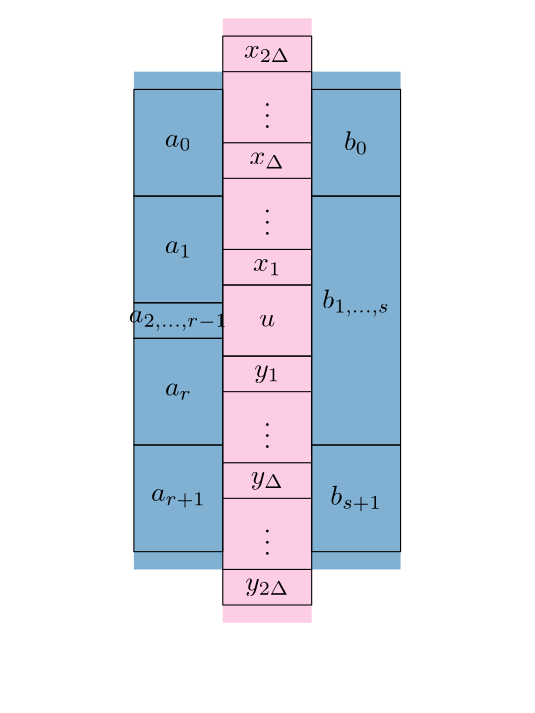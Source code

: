 <?xml version="1.0"?>
<!DOCTYPE ipe SYSTEM "ipe.dtd">
<ipe version="70206" creator="Ipe 7.2.7">
<info created="D:20181004123132" modified="D:20181004153853"/>
<preamble></preamble>
<ipestyle name="basic">
<symbol name="arrow/arc(spx)">
<path stroke="sym-stroke" fill="sym-stroke" pen="sym-pen">
0 0 m
-1 0.333 l
-1 -0.333 l
h
</path>
</symbol>
<symbol name="arrow/farc(spx)">
<path stroke="sym-stroke" fill="white" pen="sym-pen">
0 0 m
-1 0.333 l
-1 -0.333 l
h
</path>
</symbol>
<symbol name="arrow/ptarc(spx)">
<path stroke="sym-stroke" fill="sym-stroke" pen="sym-pen">
0 0 m
-1 0.333 l
-0.8 0 l
-1 -0.333 l
h
</path>
</symbol>
<symbol name="arrow/fptarc(spx)">
<path stroke="sym-stroke" fill="white" pen="sym-pen">
0 0 m
-1 0.333 l
-0.8 0 l
-1 -0.333 l
h
</path>
</symbol>
<symbol name="mark/circle(sx)" transformations="translations">
<path fill="sym-stroke">
0.6 0 0 0.6 0 0 e
0.4 0 0 0.4 0 0 e
</path>
</symbol>
<symbol name="mark/disk(sx)" transformations="translations">
<path fill="sym-stroke">
0.6 0 0 0.6 0 0 e
</path>
</symbol>
<symbol name="mark/fdisk(sfx)" transformations="translations">
<group>
<path fill="sym-fill">
0.5 0 0 0.5 0 0 e
</path>
<path fill="sym-stroke" fillrule="eofill">
0.6 0 0 0.6 0 0 e
0.4 0 0 0.4 0 0 e
</path>
</group>
</symbol>
<symbol name="mark/box(sx)" transformations="translations">
<path fill="sym-stroke" fillrule="eofill">
-0.6 -0.6 m
0.6 -0.6 l
0.6 0.6 l
-0.6 0.6 l
h
-0.4 -0.4 m
0.4 -0.4 l
0.4 0.4 l
-0.4 0.4 l
h
</path>
</symbol>
<symbol name="mark/square(sx)" transformations="translations">
<path fill="sym-stroke">
-0.6 -0.6 m
0.6 -0.6 l
0.6 0.6 l
-0.6 0.6 l
h
</path>
</symbol>
<symbol name="mark/fsquare(sfx)" transformations="translations">
<group>
<path fill="sym-fill">
-0.5 -0.5 m
0.5 -0.5 l
0.5 0.5 l
-0.5 0.5 l
h
</path>
<path fill="sym-stroke" fillrule="eofill">
-0.6 -0.6 m
0.6 -0.6 l
0.6 0.6 l
-0.6 0.6 l
h
-0.4 -0.4 m
0.4 -0.4 l
0.4 0.4 l
-0.4 0.4 l
h
</path>
</group>
</symbol>
<symbol name="mark/cross(sx)" transformations="translations">
<group>
<path fill="sym-stroke">
-0.43 -0.57 m
0.57 0.43 l
0.43 0.57 l
-0.57 -0.43 l
h
</path>
<path fill="sym-stroke">
-0.43 0.57 m
0.57 -0.43 l
0.43 -0.57 l
-0.57 0.43 l
h
</path>
</group>
</symbol>
<symbol name="arrow/fnormal(spx)">
<path stroke="sym-stroke" fill="white" pen="sym-pen">
0 0 m
-1 0.333 l
-1 -0.333 l
h
</path>
</symbol>
<symbol name="arrow/pointed(spx)">
<path stroke="sym-stroke" fill="sym-stroke" pen="sym-pen">
0 0 m
-1 0.333 l
-0.8 0 l
-1 -0.333 l
h
</path>
</symbol>
<symbol name="arrow/fpointed(spx)">
<path stroke="sym-stroke" fill="white" pen="sym-pen">
0 0 m
-1 0.333 l
-0.8 0 l
-1 -0.333 l
h
</path>
</symbol>
<symbol name="arrow/linear(spx)">
<path stroke="sym-stroke" pen="sym-pen">
-1 0.333 m
0 0 l
-1 -0.333 l
</path>
</symbol>
<symbol name="arrow/fdouble(spx)">
<path stroke="sym-stroke" fill="white" pen="sym-pen">
0 0 m
-1 0.333 l
-1 -0.333 l
h
-1 0 m
-2 0.333 l
-2 -0.333 l
h
</path>
</symbol>
<symbol name="arrow/double(spx)">
<path stroke="sym-stroke" fill="sym-stroke" pen="sym-pen">
0 0 m
-1 0.333 l
-1 -0.333 l
h
-1 0 m
-2 0.333 l
-2 -0.333 l
h
</path>
</symbol>
<pen name="heavier" value="0.8"/>
<pen name="fat" value="1.2"/>
<pen name="ultrafat" value="2"/>
<symbolsize name="large" value="5"/>
<symbolsize name="small" value="2"/>
<symbolsize name="tiny" value="1.1"/>
<arrowsize name="large" value="10"/>
<arrowsize name="small" value="5"/>
<arrowsize name="tiny" value="3"/>
<color name="red" value="1 0 0"/>
<color name="green" value="0 1 0"/>
<color name="blue" value="0 0 1"/>
<color name="yellow" value="1 1 0"/>
<color name="orange" value="1 0.647 0"/>
<color name="gold" value="1 0.843 0"/>
<color name="purple" value="0.627 0.125 0.941"/>
<color name="gray" value="0.745"/>
<color name="brown" value="0.647 0.165 0.165"/>
<color name="navy" value="0 0 0.502"/>
<color name="pink" value="1 0.753 0.796"/>
<color name="seagreen" value="0.18 0.545 0.341"/>
<color name="turquoise" value="0.251 0.878 0.816"/>
<color name="violet" value="0.933 0.51 0.933"/>
<color name="darkblue" value="0 0 0.545"/>
<color name="darkcyan" value="0 0.545 0.545"/>
<color name="darkgray" value="0.663"/>
<color name="darkgreen" value="0 0.392 0"/>
<color name="darkmagenta" value="0.545 0 0.545"/>
<color name="darkorange" value="1 0.549 0"/>
<color name="darkred" value="0.545 0 0"/>
<color name="lightblue" value="0.678 0.847 0.902"/>
<color name="lightcyan" value="0.878 1 1"/>
<color name="lightgray" value="0.827"/>
<color name="lightgreen" value="0.565 0.933 0.565"/>
<color name="lightyellow" value="1 1 0.878"/>
<dashstyle name="dashed" value="[4] 0"/>
<dashstyle name="dotted" value="[1 3] 0"/>
<dashstyle name="dash dotted" value="[4 2 1 2] 0"/>
<dashstyle name="dash dot dotted" value="[4 2 1 2 1 2] 0"/>
<textsize name="large" value="\large"/>
<textsize name="small" value="\small"/>
<textsize name="tiny" value="\tiny"/>
<textsize name="Large" value="\Large"/>
<textsize name="LARGE" value="\LARGE"/>
<textsize name="huge" value="\huge"/>
<textsize name="Huge" value="\Huge"/>
<textsize name="footnote" value="\footnotesize"/>
<textstyle name="center" begin="\begin{center}" end="\end{center}"/>
<textstyle name="itemize" begin="\begin{itemize}" end="\end{itemize}"/>
<textstyle name="item" begin="\begin{itemize}\item{}" end="\end{itemize}"/>
<gridsize name="4 pts" value="4"/>
<gridsize name="8 pts (~3 mm)" value="8"/>
<gridsize name="16 pts (~6 mm)" value="16"/>
<gridsize name="32 pts (~12 mm)" value="32"/>
<gridsize name="10 pts (~3.5 mm)" value="10"/>
<gridsize name="20 pts (~7 mm)" value="20"/>
<gridsize name="14 pts (~5 mm)" value="14"/>
<gridsize name="28 pts (~10 mm)" value="28"/>
<gridsize name="56 pts (~20 mm)" value="56"/>
<anglesize name="90 deg" value="90"/>
<anglesize name="60 deg" value="60"/>
<anglesize name="45 deg" value="45"/>
<anglesize name="30 deg" value="30"/>
<anglesize name="22.5 deg" value="22.5"/>
<opacity name="10%" value="0.1"/>
<opacity name="30%" value="0.3"/>
<opacity name="50%" value="0.5"/>
<opacity name="75%" value="0.75"/>
<tiling name="falling" angle="-60" step="4" width="1"/>
<tiling name="rising" angle="30" step="4" width="1"/>
</ipestyle>
<ipestyle name="brew">
<color name="aliceblue" value="0.941 0.973 1"/>
<color name="brew1" value="0.552 0.827 0.78"/>
<color name="brew2" value="1 1 0.701"/>
<color name="brew3" value="0.745 0.729 0.854"/>
<color name="brew4" value="0.984 0.501 0.447"/>
<color name="brew5" value="0.501 0.694 0.827"/>
<color name="brew6" value="0.992 0.705 0.384"/>
<color name="brew7" value="0.701 0.87 0.411"/>
<color name="brew8" value="0.988 0.803 0.898"/>
</ipestyle>
<page>
<layer name="alpha"/>
<layer name="z"/>
<layer name="case1-colours"/>
<layer name="case1-surgery"/>
<layer name="small-colours"/>
<layer name="beta"/>
<view layers="alpha small-colours" active="alpha"/>
<view layers="alpha z case1-colours" active="alpha"/>
<view layers="alpha z case1-colours case1-surgery" active="case1-surgery"/>
<view layers="alpha z case1-colours case1-surgery small-colours beta" active="beta"/>
<path layer="case1-colours" matrix="0.8 0 0 0.8 49.6 113.6" fill="brew5">
144 728 m
144 408 l
384 408 l
384 728 l
h
</path>
<path matrix="0.8 0 0 0.8 52.8 113.6" fill="brew8">
240 712 m
240 456 l
280 456 l
280 712 l
h
</path>
<path layer="case1-surgery" matrix="0.8 0 0 0.8 52.8 113.6" fill="brew5">
240 600 m
240 568 l
280 568 l
280 600 l
h
</path>
<path matrix="0.8 0 0 0.8 52.8 113.6" fill="brew8">
200 640 m
200 592 l
240 592 l
240 640 l
h
</path>
<path layer="small-colours" matrix="0.8 0 0 0.8 52.8 113.6" fill="brew8">
240 720 m
240 448 l
280 448 l
280 720 l
h
</path>
<path matrix="0.8 0 0 0.8 52.8 113.6" fill="brew5">
280 696 m
280 472 l
320 472 l
320 696 l
h
</path>
<path matrix="0.8 0 0 0.8 52.8 113.6" fill="brew5">
200 696 m
200 472 l
240 472 l
240 696 l
h
</path>
<path layer="case1-colours" matrix="0.8 0 0 0.8 52.8 113.6" fill="brew8">
160 712 m
160 456 l
200 456 l
200 712 l
h
</path>
<path layer="alpha" matrix="1 0 0 0.8 -11.2 120" stroke="black">
256 592 m
256 560 l
288 560 l
288 592 l
h
</path>
<text matrix="1 0 0 0.8 -11.2 120" transformations="translations" pos="272 576" stroke="black" type="label" width="6.187" height="4.57" depth="0.07" halign="center" valign="center" style="math">u</text>
<path matrix="1 0 0 0.8 -11.2 120" stroke="black">
256 608 m
256 592 l
288 592 l
288 608 l
h
</path>
<path matrix="1 0 0 0.8 -11.2 120" stroke="black">
256 560 m
256 544 l
288 544 l
288 560 l
h
</path>
<text matrix="1 0 0 0.8 -11.2 139.2" transformations="translations" pos="272 576" stroke="black" type="label" width="9.706" height="4.57" depth="2.1" halign="center" valign="center" style="math">x_1</text>
<text matrix="1 0 0 0.8 -11.2 100.8" transformations="translations" pos="272 576" stroke="black" type="label" width="9.476" height="4.563" depth="2.71" halign="center" valign="center" style="math">y_1</text>
<path matrix="1 0 0 0.8 -11.2 158.4" stroke="black">
256 608 m
256 592 l
288 592 l
288 608 l
h
</path>
<text matrix="1 0 0 0.8 -11.2 177.6" transformations="translations" pos="272 576" stroke="black" type="label" width="10.872" height="4.566" depth="2.1" halign="center" valign="center" style="math">x_\Delta</text>
<text matrix="1 0 0 0.8 -11.2 158.4" transformations="translations" pos="272 576" stroke="black" type="label" width="2.441" height="15.14" depth="0.07" halign="center" valign="center" style="math">\vdots</text>
<path matrix="1 0 0 0.8 -11.2 120" stroke="black">
256 608 m
256 640 l
</path>
<path matrix="1 0 0 0.8 -11.2 120" stroke="black">
288 608 m
288 640 l
</path>
<path matrix="1 0 0 0.8 -11.2 196.8" stroke="black">
256 608 m
256 592 l
288 592 l
288 608 l
h
</path>
<text matrix="1 0 0 0.8 -11.2 216" transformations="translations" pos="272 576" stroke="black" type="label" width="14.998" height="4.57" depth="2.1" halign="center" valign="center" style="math">x_{2\Delta}</text>
<text matrix="1 0 0 0.8 -11.2 196.8" transformations="translations" pos="272 576" stroke="black" type="label" width="2.441" height="15.14" depth="0.07" halign="center" valign="center" style="math">\vdots</text>
<path matrix="1 0 0 0.8 -11.2 158.4" stroke="black">
256 608 m
256 640 l
</path>
<path matrix="1 0 0 0.8 -11.2 158.4" stroke="black">
288 608 m
288 640 l
</path>
<path matrix="1 0 0 0.8 -11.2 4.8" stroke="black">
256 608 m
256 592 l
288 592 l
288 608 l
h
</path>
<text matrix="1 0 0 0.8 -11.2 24" transformations="translations" pos="272 576" stroke="black" type="label" width="14.769" height="4.563" depth="2.71" halign="center" valign="center" style="math">y_{2\Delta}</text>
<path matrix="1 0 0 0.8 -11.2 43.2" stroke="black">
256 608 m
256 592 l
288 592 l
288 608 l
h
</path>
<text matrix="1 0 0 0.8 -11.2 62.4" transformations="translations" pos="272 576" stroke="black" type="label" width="10.642" height="4.563" depth="2.71" halign="center" valign="center" style="math">y_\Delta</text>
<text matrix="1 0 0 0.8 -11.2 43.2" transformations="translations" pos="272 576" stroke="black" type="label" width="2.441" height="15.14" depth="0.07" halign="center" valign="center" style="math">\vdots</text>
<path matrix="1 0 0 0.8 -11.2 4.8" stroke="black">
256 608 m
256 640 l
</path>
<path matrix="1 0 0 0.8 -11.2 4.8" stroke="black">
288 608 m
288 640 l
</path>
<text matrix="1 0 0 0.8 -11.2 81.6" transformations="translations" pos="272 576" stroke="black" type="label" width="2.441" height="15.14" depth="0.07" halign="center" valign="center" style="math">\vdots</text>
<path matrix="1 0 0 0.8 -11.2 43.2" stroke="black">
256 608 m
256 640 l
</path>
<path matrix="1 0 0 0.8 -11.2 43.2" stroke="black">
288 608 m
288 640 l
</path>
<path matrix="1 0 0 0.8 -11.2 120" stroke="black">
256 584 m
256 632 l
224 632 l
224 584 l
h
</path>
<path matrix="1 0 0 0.8 -11.2 120" stroke="black">
256 568 m
256 520 l
224 520 l
224 568 l
h
</path>
<path matrix="1 0 0 0.8 -11.2 120" stroke="black">
224 520 m
224 472 l
256 472 l
256 520 l
h
</path>
<path matrix="1 0 0 0.8 -11.2 120" stroke="black">
224 632 m
224 680 l
256 680 l
256 632 l
h
</path>
<text matrix="1 0 0 0.8 -43.2 184" transformations="translations" pos="272 576" stroke="black" type="label" width="9.496" height="4.57" depth="2.1" halign="center" valign="center" style="math">a_{0}</text>
<text matrix="1 0 0 0.8 -43.2 145.6" transformations="translations" pos="272 576" stroke="black" type="label" width="9.496" height="4.57" depth="2.1" halign="center" valign="center" style="math">a_{1}</text>
<text matrix="1 0 0 0.8 -43.2 94.4" transformations="translations" pos="272 576" stroke="black" type="label" width="8.709" height="4.564" depth="2.1" halign="center" valign="center" style="math">a_{r}</text>
<text matrix="1 0 0 0.8 -43.2 56" transformations="translations" pos="272 576" stroke="black" type="label" width="17.575" height="4.57" depth="2.1" halign="center" valign="center" style="math">a_{r+1}</text>
<path matrix="1 0 0 0.8 -11.2 120" stroke="black">
288 632 m
288 520 l
320 520 l
320 632 l
h
</path>
<text matrix="1 0 0 0.8 20.8 126.4" transformations="translations" pos="272 576" stroke="black" type="label" width="21.91" height="7.145" depth="3.04" halign="center" valign="center" style="math">b_{1,\ldots,s}</text>
<path matrix="1 0 0 0.8 -11.2 120" stroke="black">
288 680 m
288 632 l
320 632 l
320 680 l
h
</path>
<text matrix="1 0 0 0.8 20.8 184" transformations="translations" pos="272 576" stroke="black" type="label" width="9.576" height="7.15" depth="2.1" halign="center" valign="center" style="math">b_{0}</text>
<path matrix="1 0 0 0.8 -11.2 -8" stroke="black">
288 680 m
288 632 l
320 632 l
320 680 l
h
</path>
<text matrix="1 0 0 0.8 20.8 56" transformations="translations" pos="272 576" stroke="black" type="label" width="17.375" height="7.15" depth="2.1" halign="center" valign="center" style="math">b_{s+1}</text>
<path matrix="1 0 0 0.8 -11.2 120" stroke="black">
224 584 m
224 568 l
256 568 l
256 584 l
h
</path>
<text matrix="1 0 0 0.8 -43.2 120" transformations="translations" pos="272 576" stroke="black" type="label" width="30.863" height="4.565" depth="3.04" halign="center" valign="center" style="math">a_{2,\ldots,r-1}</text>
<path layer="z" matrix="0.8 0 0 0.8 52.8 113.6" stroke="black">
160 696 m
160 472 l
200 472 l
200 696 l
h
</path>
<text matrix="1 0 0 0.8 -75.2 132.8" transformations="translations" pos="272 576" stroke="black" type="label" width="21.196" height="4.565" depth="3.04" halign="center" valign="center" style="math">z_{1,\ldots,t}</text>
<path matrix="0.8 0 0 0.8 52.8 113.6" stroke="black">
160 472 m
160 456 l
200 456 l
200 472 l
h
</path>
<path matrix="0.8 0 0 0.8 52.8 113.6" stroke="black">
200 696 m
200 712 l
160 712 l
160 696 l
h
</path>
<text matrix="1 0 0 0.8 -75.2 24" transformations="translations" pos="272 576" stroke="black" type="label" width="16.661" height="4.57" depth="2.1" halign="center" valign="center" style="math">z_{t+1}</text>
<text matrix="1 0 0 0.8 -75.2 216" transformations="translations" pos="272 576" stroke="black" type="label" width="8.998" height="4.57" depth="2.1" halign="center" valign="center" style="math">z_{0}</text>
<path layer="case1-colours" matrix="0.8 0 0 0.8 52.8 113.6" fill="brew8">
160 456 m
160 432 l
200 432 l
200 456 l
h
</path>
<path matrix="0.8 0 0 0.8 52.8 113.6" fill="brew8">
240 456 m
240 432 l
280 432 l
280 456 l
h
</path>
<path matrix="0.8 0 0 0.8 52.8 113.6" fill="brew8">
160 720 m
160 712 l
200 712 l
200 720 l
h
</path>
<path layer="case1-surgery" stroke="black" fill="brew8">
180.8 670.4 m
212.8 670.4 l
212.8 625.6 l
244.8 625.6 l
244.8 632 l
276.8 632 l
276.8 593.6 l
244.8 593.6 l
244.8 587.2 l
212.8 587.2 l
212.8 491.2 l
180.8 491.2 l
h
</path>
<path matrix="0.8 0 0 0.8 52.8 113.6" stroke="black" fill="brew5">
200 528 m
240 528 l
240 568 l
280 568 l
280 528 l
320 528 l
320 640 l
280 640 l
280 600 l
240 600 l
240 592 l
200 592 l
h
</path>
<path layer="case1-colours" matrix="1 0 0 1 128 0" fill="brew8">
180.8 689.6 m
180.8 459.2 l
212.8 459.2 l
212.8 689.6 l
h
</path>
<path fill="brew8">
180.8 446.4 m
180.8 459.2 l
244.8 459.2 l
244.8 446.4 l
h
</path>
<path fill="brew8">
180.8 446.4 m
180.8 459.2 l
276.8 459.2 l
276.8 446.4 l
h
</path>
<path fill="brew8">
244.8 683.2 m
244.8 689.6 l
340.8 689.6 l
340.8 683.2 l
h
</path>
</page>
</ipe>
